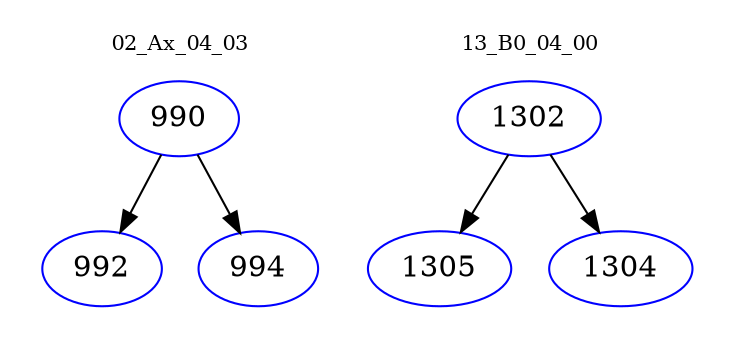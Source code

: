 digraph{
subgraph cluster_0 {
color = white
label = "02_Ax_04_03";
fontsize=10;
T0_990 [label="990", color="blue"]
T0_990 -> T0_992 [color="black"]
T0_992 [label="992", color="blue"]
T0_990 -> T0_994 [color="black"]
T0_994 [label="994", color="blue"]
}
subgraph cluster_1 {
color = white
label = "13_B0_04_00";
fontsize=10;
T1_1302 [label="1302", color="blue"]
T1_1302 -> T1_1305 [color="black"]
T1_1305 [label="1305", color="blue"]
T1_1302 -> T1_1304 [color="black"]
T1_1304 [label="1304", color="blue"]
}
}
